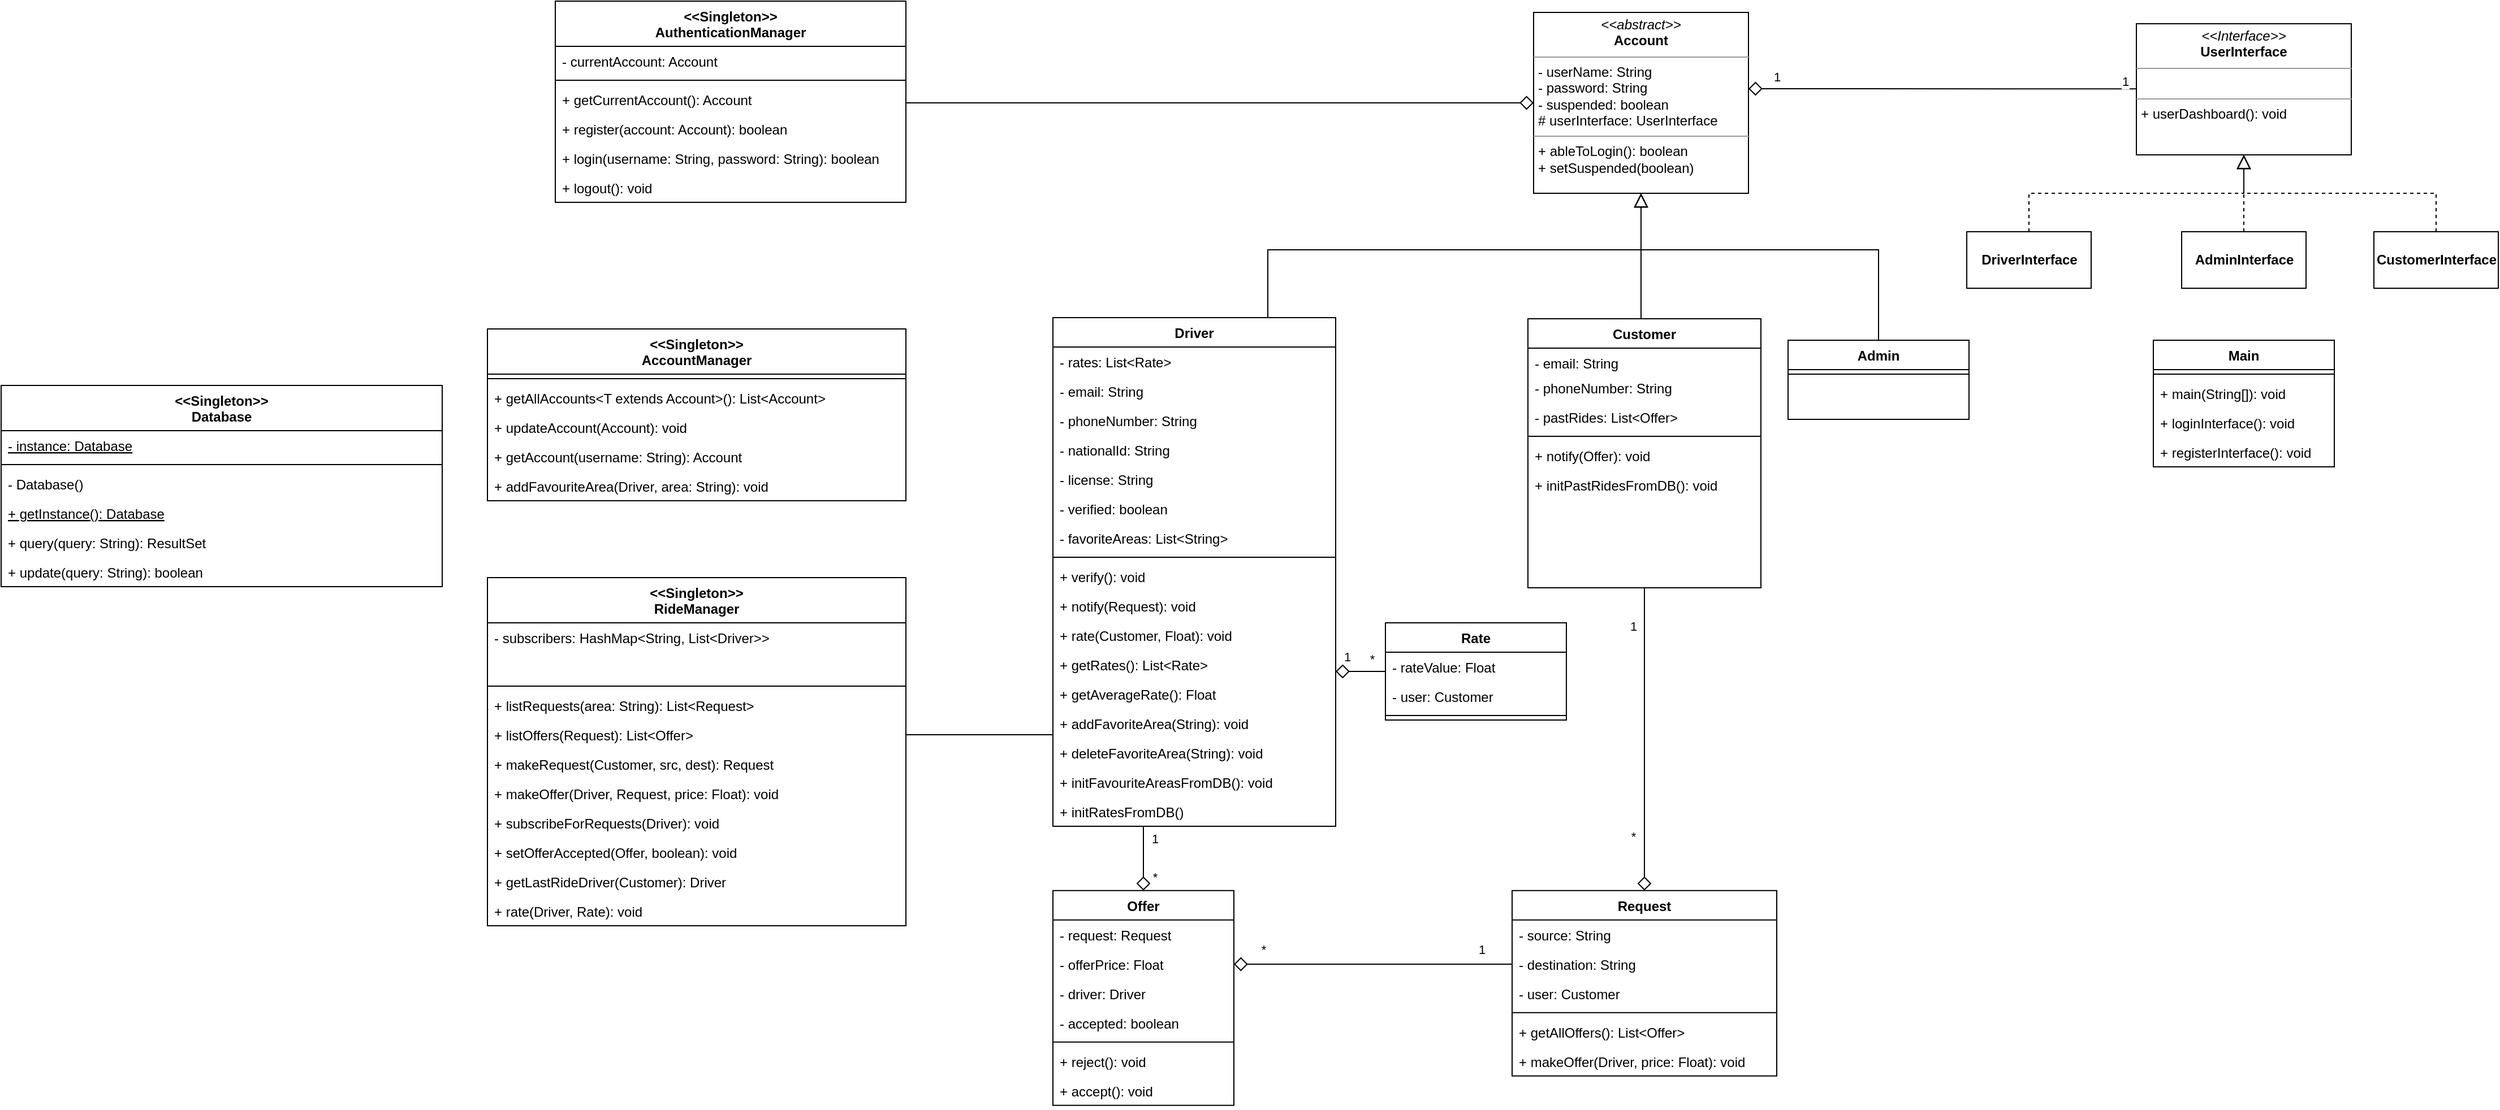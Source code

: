<mxfile version="15.8.4" type="device"><diagram id="C5RBs43oDa-KdzZeNtuy" name="Page-1"><mxGraphModel dx="2858" dy="1236" grid="1" gridSize="10" guides="1" tooltips="1" connect="1" arrows="1" fold="1" page="1" pageScale="1" pageWidth="827" pageHeight="1169" math="0" shadow="0"><root><mxCell id="WIyWlLk6GJQsqaUBKTNV-0"/><mxCell id="WIyWlLk6GJQsqaUBKTNV-1" parent="WIyWlLk6GJQsqaUBKTNV-0"/><mxCell id="w5iB4dzZolfaCFKxt3o3-48" style="edgeStyle=elbowEdgeStyle;rounded=0;orthogonalLoop=1;jettySize=auto;html=1;endArrow=diamond;endFill=0;startSize=6;endSize=10;" parent="WIyWlLk6GJQsqaUBKTNV-1" source="zkfFHV4jXpPFQw0GAbJ--6" target="w5iB4dzZolfaCFKxt3o3-8" edge="1"><mxGeometry relative="1" as="geometry"><mxPoint x="200" y="802" as="sourcePoint"/></mxGeometry></mxCell><mxCell id="w5iB4dzZolfaCFKxt3o3-51" value="1" style="edgeLabel;html=1;align=center;verticalAlign=middle;resizable=0;points=[];" parent="w5iB4dzZolfaCFKxt3o3-48" vertex="1" connectable="0"><mxGeometry x="-0.673" y="1" relative="1" as="geometry"><mxPoint x="9" y="1" as="offset"/></mxGeometry></mxCell><mxCell id="w5iB4dzZolfaCFKxt3o3-52" value="*" style="edgeLabel;html=1;align=center;verticalAlign=middle;resizable=0;points=[];" parent="w5iB4dzZolfaCFKxt3o3-48" vertex="1" connectable="0"><mxGeometry x="0.577" y="2" relative="1" as="geometry"><mxPoint x="8" as="offset"/></mxGeometry></mxCell><mxCell id="zkfFHV4jXpPFQw0GAbJ--6" value="Driver" style="swimlane;fontStyle=1;align=center;verticalAlign=top;childLayout=stackLayout;horizontal=1;startSize=26;horizontalStack=0;resizeParent=1;resizeLast=0;collapsible=1;marginBottom=0;rounded=0;shadow=0;strokeWidth=1;" parent="WIyWlLk6GJQsqaUBKTNV-1" vertex="1"><mxGeometry x="120" y="320" width="250" height="450" as="geometry"><mxRectangle x="130" y="380" width="160" height="26" as="alternateBounds"/></mxGeometry></mxCell><mxCell id="zkfFHV4jXpPFQw0GAbJ--7" value="- rates: List&lt;Rate&gt;" style="text;align=left;verticalAlign=top;spacingLeft=4;spacingRight=4;overflow=hidden;rotatable=0;points=[[0,0.5],[1,0.5]];portConstraint=eastwest;" parent="zkfFHV4jXpPFQw0GAbJ--6" vertex="1"><mxGeometry y="26" width="250" height="26" as="geometry"/></mxCell><mxCell id="w5iB4dzZolfaCFKxt3o3-39" value="- email: String" style="text;align=left;verticalAlign=top;spacingLeft=4;spacingRight=4;overflow=hidden;rotatable=0;points=[[0,0.5],[1,0.5]];portConstraint=eastwest;" parent="zkfFHV4jXpPFQw0GAbJ--6" vertex="1"><mxGeometry y="52" width="250" height="26" as="geometry"/></mxCell><mxCell id="w5iB4dzZolfaCFKxt3o3-38" value="- phoneNumber: String" style="text;align=left;verticalAlign=top;spacingLeft=4;spacingRight=4;overflow=hidden;rotatable=0;points=[[0,0.5],[1,0.5]];portConstraint=eastwest;" parent="zkfFHV4jXpPFQw0GAbJ--6" vertex="1"><mxGeometry y="78" width="250" height="26" as="geometry"/></mxCell><mxCell id="w5iB4dzZolfaCFKxt3o3-41" value="- nationalId: String" style="text;align=left;verticalAlign=top;spacingLeft=4;spacingRight=4;overflow=hidden;rotatable=0;points=[[0,0.5],[1,0.5]];portConstraint=eastwest;" parent="zkfFHV4jXpPFQw0GAbJ--6" vertex="1"><mxGeometry y="104" width="250" height="26" as="geometry"/></mxCell><mxCell id="w5iB4dzZolfaCFKxt3o3-42" value="- license: String" style="text;align=left;verticalAlign=top;spacingLeft=4;spacingRight=4;overflow=hidden;rotatable=0;points=[[0,0.5],[1,0.5]];portConstraint=eastwest;" parent="zkfFHV4jXpPFQw0GAbJ--6" vertex="1"><mxGeometry y="130" width="250" height="26" as="geometry"/></mxCell><mxCell id="w5iB4dzZolfaCFKxt3o3-66" value="- verified: boolean" style="text;align=left;verticalAlign=top;spacingLeft=4;spacingRight=4;overflow=hidden;rotatable=0;points=[[0,0.5],[1,0.5]];portConstraint=eastwest;" parent="zkfFHV4jXpPFQw0GAbJ--6" vertex="1"><mxGeometry y="156" width="250" height="26" as="geometry"/></mxCell><mxCell id="7SoQya0u1LMSxueLL0BQ-15" value="- favoriteAreas: List&lt;String&gt;" style="text;align=left;verticalAlign=top;spacingLeft=4;spacingRight=4;overflow=hidden;rotatable=0;points=[[0,0.5],[1,0.5]];portConstraint=eastwest;" parent="zkfFHV4jXpPFQw0GAbJ--6" vertex="1"><mxGeometry y="182" width="250" height="26" as="geometry"/></mxCell><mxCell id="zkfFHV4jXpPFQw0GAbJ--9" value="" style="line;html=1;strokeWidth=1;align=left;verticalAlign=middle;spacingTop=-1;spacingLeft=3;spacingRight=3;rotatable=0;labelPosition=right;points=[];portConstraint=eastwest;" parent="zkfFHV4jXpPFQw0GAbJ--6" vertex="1"><mxGeometry y="208" width="250" height="8" as="geometry"/></mxCell><mxCell id="7SoQya0u1LMSxueLL0BQ-1" value="+ verify(): void" style="text;align=left;verticalAlign=top;spacingLeft=4;spacingRight=4;overflow=hidden;rotatable=0;points=[[0,0.5],[1,0.5]];portConstraint=eastwest;" parent="zkfFHV4jXpPFQw0GAbJ--6" vertex="1"><mxGeometry y="216" width="250" height="26" as="geometry"/></mxCell><mxCell id="7SoQya0u1LMSxueLL0BQ-7" value="+ notify(Request): void" style="text;align=left;verticalAlign=top;spacingLeft=4;spacingRight=4;overflow=hidden;rotatable=0;points=[[0,0.5],[1,0.5]];portConstraint=eastwest;" parent="zkfFHV4jXpPFQw0GAbJ--6" vertex="1"><mxGeometry y="242" width="250" height="26" as="geometry"/></mxCell><mxCell id="7SoQya0u1LMSxueLL0BQ-9" value="+ rate(Customer, Float): void" style="text;align=left;verticalAlign=top;spacingLeft=4;spacingRight=4;overflow=hidden;rotatable=0;points=[[0,0.5],[1,0.5]];portConstraint=eastwest;" parent="zkfFHV4jXpPFQw0GAbJ--6" vertex="1"><mxGeometry y="268" width="250" height="26" as="geometry"/></mxCell><mxCell id="7SoQya0u1LMSxueLL0BQ-17" value="+ getRates(): List&lt;Rate&gt;" style="text;align=left;verticalAlign=top;spacingLeft=4;spacingRight=4;overflow=hidden;rotatable=0;points=[[0,0.5],[1,0.5]];portConstraint=eastwest;" parent="zkfFHV4jXpPFQw0GAbJ--6" vertex="1"><mxGeometry y="294" width="250" height="26" as="geometry"/></mxCell><mxCell id="7SoQya0u1LMSxueLL0BQ-18" value="+ getAverageRate(): Float" style="text;align=left;verticalAlign=top;spacingLeft=4;spacingRight=4;overflow=hidden;rotatable=0;points=[[0,0.5],[1,0.5]];portConstraint=eastwest;" parent="zkfFHV4jXpPFQw0GAbJ--6" vertex="1"><mxGeometry y="320" width="250" height="26" as="geometry"/></mxCell><mxCell id="7SoQya0u1LMSxueLL0BQ-44" value="+ addFavoriteArea(String): void" style="text;align=left;verticalAlign=top;spacingLeft=4;spacingRight=4;overflow=hidden;rotatable=0;points=[[0,0.5],[1,0.5]];portConstraint=eastwest;" parent="zkfFHV4jXpPFQw0GAbJ--6" vertex="1"><mxGeometry y="346" width="250" height="26" as="geometry"/></mxCell><mxCell id="7SoQya0u1LMSxueLL0BQ-45" value="+ deleteFavoriteArea(String): void" style="text;align=left;verticalAlign=top;spacingLeft=4;spacingRight=4;overflow=hidden;rotatable=0;points=[[0,0.5],[1,0.5]];portConstraint=eastwest;" parent="zkfFHV4jXpPFQw0GAbJ--6" vertex="1"><mxGeometry y="372" width="250" height="26" as="geometry"/></mxCell><mxCell id="QoB4XpsAoACCfHItstRV-1" value="+ initFavouriteAreasFromDB(): void" style="text;align=left;verticalAlign=top;spacingLeft=4;spacingRight=4;overflow=hidden;rotatable=0;points=[[0,0.5],[1,0.5]];portConstraint=eastwest;" vertex="1" parent="zkfFHV4jXpPFQw0GAbJ--6"><mxGeometry y="398" width="250" height="26" as="geometry"/></mxCell><mxCell id="QoB4XpsAoACCfHItstRV-2" value="+ initRatesFromDB()" style="text;align=left;verticalAlign=top;spacingLeft=4;spacingRight=4;overflow=hidden;rotatable=0;points=[[0,0.5],[1,0.5]];portConstraint=eastwest;" vertex="1" parent="zkfFHV4jXpPFQw0GAbJ--6"><mxGeometry y="424" width="250" height="26" as="geometry"/></mxCell><mxCell id="zkfFHV4jXpPFQw0GAbJ--12" value="" style="endArrow=block;endSize=10;endFill=0;shadow=0;strokeWidth=1;rounded=0;edgeStyle=elbowEdgeStyle;elbow=vertical;" parent="WIyWlLk6GJQsqaUBKTNV-1" source="zkfFHV4jXpPFQw0GAbJ--6" target="w5iB4dzZolfaCFKxt3o3-24" edge="1"><mxGeometry width="160" relative="1" as="geometry"><mxPoint x="200" y="203" as="sourcePoint"/><mxPoint x="200" y="203" as="targetPoint"/><Array as="points"><mxPoint x="310" y="260"/></Array></mxGeometry></mxCell><mxCell id="zkfFHV4jXpPFQw0GAbJ--13" value="Admin" style="swimlane;fontStyle=1;align=center;verticalAlign=top;childLayout=stackLayout;horizontal=1;startSize=26;horizontalStack=0;resizeParent=1;resizeLast=0;collapsible=1;marginBottom=0;rounded=0;shadow=0;strokeWidth=1;" parent="WIyWlLk6GJQsqaUBKTNV-1" vertex="1"><mxGeometry x="770" y="340" width="160" height="70" as="geometry"><mxRectangle x="340" y="380" width="170" height="26" as="alternateBounds"/></mxGeometry></mxCell><mxCell id="zkfFHV4jXpPFQw0GAbJ--15" value="" style="line;html=1;strokeWidth=1;align=left;verticalAlign=middle;spacingTop=-1;spacingLeft=3;spacingRight=3;rotatable=0;labelPosition=right;points=[];portConstraint=eastwest;" parent="zkfFHV4jXpPFQw0GAbJ--13" vertex="1"><mxGeometry y="26" width="160" height="8" as="geometry"/></mxCell><mxCell id="zkfFHV4jXpPFQw0GAbJ--16" value="" style="endArrow=block;endSize=10;endFill=0;shadow=0;strokeWidth=1;rounded=0;edgeStyle=elbowEdgeStyle;elbow=vertical;" parent="WIyWlLk6GJQsqaUBKTNV-1" source="zkfFHV4jXpPFQw0GAbJ--13" target="w5iB4dzZolfaCFKxt3o3-24" edge="1"><mxGeometry width="160" relative="1" as="geometry"><mxPoint x="440" y="373" as="sourcePoint"/><mxPoint x="540" y="271" as="targetPoint"/><Array as="points"><mxPoint x="740" y="260"/><mxPoint x="720" y="260"/></Array></mxGeometry></mxCell><mxCell id="Ns_RnX9oCoEZtdEbdizP-0" style="edgeStyle=elbowEdgeStyle;rounded=0;orthogonalLoop=1;jettySize=auto;html=1;endArrow=block;endFill=0;elbow=vertical;endSize=10;startSize=6;" parent="WIyWlLk6GJQsqaUBKTNV-1" source="zkfFHV4jXpPFQw0GAbJ--17" target="w5iB4dzZolfaCFKxt3o3-24" edge="1"><mxGeometry relative="1" as="geometry"><mxPoint x="640" y="310" as="sourcePoint"/><Array as="points"><mxPoint x="640" y="260"/><mxPoint x="640" y="280"/><mxPoint x="640" y="260"/><mxPoint x="830" y="280"/></Array></mxGeometry></mxCell><mxCell id="w5iB4dzZolfaCFKxt3o3-47" style="edgeStyle=elbowEdgeStyle;rounded=0;orthogonalLoop=1;jettySize=auto;html=1;endArrow=diamond;endFill=0;startSize=6;endSize=10;" parent="WIyWlLk6GJQsqaUBKTNV-1" source="zkfFHV4jXpPFQw0GAbJ--17" target="w5iB4dzZolfaCFKxt3o3-0" edge="1"><mxGeometry relative="1" as="geometry"/></mxCell><mxCell id="w5iB4dzZolfaCFKxt3o3-49" value="1" style="edgeLabel;html=1;align=center;verticalAlign=middle;resizable=0;points=[];" parent="w5iB4dzZolfaCFKxt3o3-47" vertex="1" connectable="0"><mxGeometry x="-0.744" y="1" relative="1" as="geometry"><mxPoint x="-11" y="-1" as="offset"/></mxGeometry></mxCell><mxCell id="w5iB4dzZolfaCFKxt3o3-50" value="*" style="edgeLabel;html=1;align=center;verticalAlign=middle;resizable=0;points=[];" parent="w5iB4dzZolfaCFKxt3o3-47" vertex="1" connectable="0"><mxGeometry x="0.644" y="-2" relative="1" as="geometry"><mxPoint x="-8" as="offset"/></mxGeometry></mxCell><mxCell id="zkfFHV4jXpPFQw0GAbJ--17" value="Customer" style="swimlane;fontStyle=1;align=center;verticalAlign=top;childLayout=stackLayout;horizontal=1;startSize=26;horizontalStack=0;resizeParent=1;resizeLast=0;collapsible=1;marginBottom=0;rounded=0;shadow=0;strokeWidth=1;" parent="WIyWlLk6GJQsqaUBKTNV-1" vertex="1"><mxGeometry x="540" y="321" width="206" height="238" as="geometry"><mxRectangle x="550" y="140" width="160" height="26" as="alternateBounds"/></mxGeometry></mxCell><mxCell id="zkfFHV4jXpPFQw0GAbJ--18" value="- email: String" style="text;align=left;verticalAlign=top;spacingLeft=4;spacingRight=4;overflow=hidden;rotatable=0;points=[[0,0.5],[1,0.5]];portConstraint=eastwest;" parent="zkfFHV4jXpPFQw0GAbJ--17" vertex="1"><mxGeometry y="26" width="206" height="22" as="geometry"/></mxCell><mxCell id="zkfFHV4jXpPFQw0GAbJ--19" value="- phoneNumber: String" style="text;align=left;verticalAlign=top;spacingLeft=4;spacingRight=4;overflow=hidden;rotatable=0;points=[[0,0.5],[1,0.5]];portConstraint=eastwest;rounded=0;shadow=0;html=0;" parent="zkfFHV4jXpPFQw0GAbJ--17" vertex="1"><mxGeometry y="48" width="206" height="26" as="geometry"/></mxCell><mxCell id="7SoQya0u1LMSxueLL0BQ-8" value="- pastRides: List&lt;Offer&gt;" style="text;align=left;verticalAlign=top;spacingLeft=4;spacingRight=4;overflow=hidden;rotatable=0;points=[[0,0.5],[1,0.5]];portConstraint=eastwest;rounded=0;shadow=0;html=0;" parent="zkfFHV4jXpPFQw0GAbJ--17" vertex="1"><mxGeometry y="74" width="206" height="26" as="geometry"/></mxCell><mxCell id="zkfFHV4jXpPFQw0GAbJ--23" value="" style="line;html=1;strokeWidth=1;align=left;verticalAlign=middle;spacingTop=-1;spacingLeft=3;spacingRight=3;rotatable=0;labelPosition=right;points=[];portConstraint=eastwest;" parent="zkfFHV4jXpPFQw0GAbJ--17" vertex="1"><mxGeometry y="100" width="206" height="8" as="geometry"/></mxCell><mxCell id="7SoQya0u1LMSxueLL0BQ-4" value="+ notify(Offer): void" style="text;align=left;verticalAlign=top;spacingLeft=4;spacingRight=4;overflow=hidden;rotatable=0;points=[[0,0.5],[1,0.5]];portConstraint=eastwest;" parent="zkfFHV4jXpPFQw0GAbJ--17" vertex="1"><mxGeometry y="108" width="206" height="26" as="geometry"/></mxCell><mxCell id="QoB4XpsAoACCfHItstRV-0" value="+ initPastRidesFromDB(): void" style="text;align=left;verticalAlign=top;spacingLeft=4;spacingRight=4;overflow=hidden;rotatable=0;points=[[0,0.5],[1,0.5]];portConstraint=eastwest;" vertex="1" parent="zkfFHV4jXpPFQw0GAbJ--17"><mxGeometry y="134" width="206" height="26" as="geometry"/></mxCell><mxCell id="w5iB4dzZolfaCFKxt3o3-14" style="edgeStyle=elbowEdgeStyle;rounded=0;orthogonalLoop=1;jettySize=auto;html=1;endArrow=diamond;endFill=0;endSize=10;elbow=vertical;" parent="WIyWlLk6GJQsqaUBKTNV-1" source="w5iB4dzZolfaCFKxt3o3-0" target="w5iB4dzZolfaCFKxt3o3-12" edge="1"><mxGeometry relative="1" as="geometry"/></mxCell><mxCell id="w5iB4dzZolfaCFKxt3o3-15" value="1" style="edgeLabel;html=1;align=center;verticalAlign=middle;resizable=0;points=[];" parent="w5iB4dzZolfaCFKxt3o3-14" vertex="1" connectable="0"><mxGeometry x="-0.247" relative="1" as="geometry"><mxPoint x="65" y="-13" as="offset"/></mxGeometry></mxCell><mxCell id="w5iB4dzZolfaCFKxt3o3-16" value="*" style="edgeLabel;html=1;align=center;verticalAlign=middle;resizable=0;points=[];" parent="w5iB4dzZolfaCFKxt3o3-14" vertex="1" connectable="0"><mxGeometry x="0.33" y="1" relative="1" as="geometry"><mxPoint x="-57" y="-14" as="offset"/></mxGeometry></mxCell><mxCell id="w5iB4dzZolfaCFKxt3o3-0" value="Request" style="swimlane;fontStyle=1;align=center;verticalAlign=top;childLayout=stackLayout;horizontal=1;startSize=26;horizontalStack=0;resizeParent=1;resizeParentMax=0;resizeLast=0;collapsible=1;marginBottom=0;" parent="WIyWlLk6GJQsqaUBKTNV-1" vertex="1"><mxGeometry x="526" y="826.82" width="234" height="164" as="geometry"/></mxCell><mxCell id="w5iB4dzZolfaCFKxt3o3-1" value="- source: String" style="text;strokeColor=none;fillColor=none;align=left;verticalAlign=top;spacingLeft=4;spacingRight=4;overflow=hidden;rotatable=0;points=[[0,0.5],[1,0.5]];portConstraint=eastwest;" parent="w5iB4dzZolfaCFKxt3o3-0" vertex="1"><mxGeometry y="26" width="234" height="26" as="geometry"/></mxCell><mxCell id="w5iB4dzZolfaCFKxt3o3-6" value="- destination: String" style="text;strokeColor=none;fillColor=none;align=left;verticalAlign=top;spacingLeft=4;spacingRight=4;overflow=hidden;rotatable=0;points=[[0,0.5],[1,0.5]];portConstraint=eastwest;" parent="w5iB4dzZolfaCFKxt3o3-0" vertex="1"><mxGeometry y="52" width="234" height="26" as="geometry"/></mxCell><mxCell id="w5iB4dzZolfaCFKxt3o3-7" value="- user: Customer" style="text;strokeColor=none;fillColor=none;align=left;verticalAlign=top;spacingLeft=4;spacingRight=4;overflow=hidden;rotatable=0;points=[[0,0.5],[1,0.5]];portConstraint=eastwest;" parent="w5iB4dzZolfaCFKxt3o3-0" vertex="1"><mxGeometry y="78" width="234" height="26" as="geometry"/></mxCell><mxCell id="w5iB4dzZolfaCFKxt3o3-2" value="" style="line;strokeWidth=1;fillColor=none;align=left;verticalAlign=middle;spacingTop=-1;spacingLeft=3;spacingRight=3;rotatable=0;labelPosition=right;points=[];portConstraint=eastwest;" parent="w5iB4dzZolfaCFKxt3o3-0" vertex="1"><mxGeometry y="104" width="234" height="8" as="geometry"/></mxCell><mxCell id="w5iB4dzZolfaCFKxt3o3-3" value="+ getAllOffers(): List&lt;Offer&gt;" style="text;strokeColor=none;fillColor=none;align=left;verticalAlign=top;spacingLeft=4;spacingRight=4;overflow=hidden;rotatable=0;points=[[0,0.5],[1,0.5]];portConstraint=eastwest;" parent="w5iB4dzZolfaCFKxt3o3-0" vertex="1"><mxGeometry y="112" width="234" height="26" as="geometry"/></mxCell><mxCell id="7SoQya0u1LMSxueLL0BQ-16" value="+ makeOffer(Driver, price: Float): void" style="text;align=left;verticalAlign=top;spacingLeft=4;spacingRight=4;overflow=hidden;rotatable=0;points=[[0,0.5],[1,0.5]];portConstraint=eastwest;" parent="w5iB4dzZolfaCFKxt3o3-0" vertex="1"><mxGeometry y="138" width="234" height="26" as="geometry"/></mxCell><mxCell id="w5iB4dzZolfaCFKxt3o3-8" value="Offer" style="swimlane;fontStyle=1;align=center;verticalAlign=top;childLayout=stackLayout;horizontal=1;startSize=26;horizontalStack=0;resizeParent=1;resizeParentMax=0;resizeLast=0;collapsible=1;marginBottom=0;" parent="WIyWlLk6GJQsqaUBKTNV-1" vertex="1"><mxGeometry x="120" y="826.82" width="160" height="190" as="geometry"/></mxCell><mxCell id="w5iB4dzZolfaCFKxt3o3-9" value="- request: Request" style="text;strokeColor=none;fillColor=none;align=left;verticalAlign=top;spacingLeft=4;spacingRight=4;overflow=hidden;rotatable=0;points=[[0,0.5],[1,0.5]];portConstraint=eastwest;" parent="w5iB4dzZolfaCFKxt3o3-8" vertex="1"><mxGeometry y="26" width="160" height="26" as="geometry"/></mxCell><mxCell id="w5iB4dzZolfaCFKxt3o3-12" value="- offerPrice: Float" style="text;strokeColor=none;fillColor=none;align=left;verticalAlign=top;spacingLeft=4;spacingRight=4;overflow=hidden;rotatable=0;points=[[0,0.5],[1,0.5]];portConstraint=eastwest;" parent="w5iB4dzZolfaCFKxt3o3-8" vertex="1"><mxGeometry y="52" width="160" height="26" as="geometry"/></mxCell><mxCell id="w5iB4dzZolfaCFKxt3o3-13" value="- driver: Driver" style="text;strokeColor=none;fillColor=none;align=left;verticalAlign=top;spacingLeft=4;spacingRight=4;overflow=hidden;rotatable=0;points=[[0,0.5],[1,0.5]];portConstraint=eastwest;" parent="w5iB4dzZolfaCFKxt3o3-8" vertex="1"><mxGeometry y="78" width="160" height="26" as="geometry"/></mxCell><mxCell id="QoB4XpsAoACCfHItstRV-3" value="- accepted: boolean" style="text;strokeColor=none;fillColor=none;align=left;verticalAlign=top;spacingLeft=4;spacingRight=4;overflow=hidden;rotatable=0;points=[[0,0.5],[1,0.5]];portConstraint=eastwest;" vertex="1" parent="w5iB4dzZolfaCFKxt3o3-8"><mxGeometry y="104" width="160" height="26" as="geometry"/></mxCell><mxCell id="w5iB4dzZolfaCFKxt3o3-10" value="" style="line;strokeWidth=1;fillColor=none;align=left;verticalAlign=middle;spacingTop=-1;spacingLeft=3;spacingRight=3;rotatable=0;labelPosition=right;points=[];portConstraint=eastwest;" parent="w5iB4dzZolfaCFKxt3o3-8" vertex="1"><mxGeometry y="130" width="160" height="8" as="geometry"/></mxCell><mxCell id="w5iB4dzZolfaCFKxt3o3-11" value="+ reject(): void" style="text;strokeColor=none;fillColor=none;align=left;verticalAlign=top;spacingLeft=4;spacingRight=4;overflow=hidden;rotatable=0;points=[[0,0.5],[1,0.5]];portConstraint=eastwest;" parent="w5iB4dzZolfaCFKxt3o3-8" vertex="1"><mxGeometry y="138" width="160" height="26" as="geometry"/></mxCell><mxCell id="7SoQya0u1LMSxueLL0BQ-5" value="+ accept(): void" style="text;strokeColor=none;fillColor=none;align=left;verticalAlign=top;spacingLeft=4;spacingRight=4;overflow=hidden;rotatable=0;points=[[0,0.5],[1,0.5]];portConstraint=eastwest;" parent="w5iB4dzZolfaCFKxt3o3-8" vertex="1"><mxGeometry y="164" width="160" height="26" as="geometry"/></mxCell><mxCell id="w5iB4dzZolfaCFKxt3o3-24" value="&lt;p style=&quot;margin: 0px ; margin-top: 4px ; text-align: center&quot;&gt;&lt;i&gt;&amp;lt;&amp;lt;abstract&amp;gt;&amp;gt;&lt;/i&gt;&lt;br&gt;&lt;b&gt;Account&lt;/b&gt;&lt;/p&gt;&lt;hr size=&quot;1&quot;&gt;&lt;p style=&quot;margin: 0px ; margin-left: 4px&quot;&gt;- userName: String&lt;br&gt;- password: String&lt;/p&gt;&lt;p style=&quot;margin: 0px ; margin-left: 4px&quot;&gt;- suspended: boolean&lt;br&gt;&lt;/p&gt;&lt;p style=&quot;margin: 0px ; margin-left: 4px&quot;&gt;# userInterface: UserInterface&lt;/p&gt;&lt;hr size=&quot;1&quot;&gt;&lt;p style=&quot;margin: 0px ; margin-left: 4px&quot;&gt;+ ableToLogin(): boolean&lt;/p&gt;&lt;p style=&quot;margin: 0px ; margin-left: 4px&quot;&gt;+ setSuspended(boolean)&lt;br&gt;&lt;/p&gt;" style="verticalAlign=top;align=left;overflow=fill;fontSize=12;fontFamily=Helvetica;html=1;" parent="WIyWlLk6GJQsqaUBKTNV-1" vertex="1"><mxGeometry x="545" y="50" width="190" height="160" as="geometry"/></mxCell><mxCell id="w5iB4dzZolfaCFKxt3o3-35" style="edgeStyle=elbowEdgeStyle;rounded=0;orthogonalLoop=1;jettySize=auto;elbow=vertical;html=1;endArrow=diamond;endFill=0;startSize=6;endSize=10;" parent="WIyWlLk6GJQsqaUBKTNV-1" source="w5iB4dzZolfaCFKxt3o3-25" edge="1"><mxGeometry relative="1" as="geometry"/></mxCell><mxCell id="w5iB4dzZolfaCFKxt3o3-36" value="*" style="edgeLabel;html=1;align=center;verticalAlign=middle;resizable=0;points=[];" parent="w5iB4dzZolfaCFKxt3o3-35" vertex="1" connectable="0"><mxGeometry x="-0.763" y="2" relative="1" as="geometry"><mxPoint y="-13" as="offset"/></mxGeometry></mxCell><mxCell id="w5iB4dzZolfaCFKxt3o3-37" value="1" style="edgeLabel;html=1;align=center;verticalAlign=middle;resizable=0;points=[];" parent="w5iB4dzZolfaCFKxt3o3-35" vertex="1" connectable="0"><mxGeometry x="0.298" y="-1" relative="1" as="geometry"><mxPoint x="14" y="-16" as="offset"/></mxGeometry></mxCell><mxCell id="w5iB4dzZolfaCFKxt3o3-43" style="edgeStyle=elbowEdgeStyle;rounded=0;orthogonalLoop=1;jettySize=auto;elbow=vertical;html=1;endArrow=diamond;endFill=0;startSize=6;endSize=10;" parent="WIyWlLk6GJQsqaUBKTNV-1" source="w5iB4dzZolfaCFKxt3o3-25" target="zkfFHV4jXpPFQw0GAbJ--6" edge="1"><mxGeometry relative="1" as="geometry"/></mxCell><mxCell id="w5iB4dzZolfaCFKxt3o3-45" value="*" style="edgeLabel;html=1;align=center;verticalAlign=middle;resizable=0;points=[];" parent="w5iB4dzZolfaCFKxt3o3-43" vertex="1" connectable="0"><mxGeometry x="-0.755" y="-1" relative="1" as="geometry"><mxPoint x="-7" y="-10" as="offset"/></mxGeometry></mxCell><mxCell id="w5iB4dzZolfaCFKxt3o3-46" value="1" style="edgeLabel;html=1;align=center;verticalAlign=middle;resizable=0;points=[];" parent="w5iB4dzZolfaCFKxt3o3-43" vertex="1" connectable="0"><mxGeometry x="0.4" y="-2" relative="1" as="geometry"><mxPoint x="-3" y="-11" as="offset"/></mxGeometry></mxCell><mxCell id="w5iB4dzZolfaCFKxt3o3-25" value="Rate" style="swimlane;fontStyle=1;align=center;verticalAlign=top;childLayout=stackLayout;horizontal=1;startSize=26;horizontalStack=0;resizeParent=1;resizeParentMax=0;resizeLast=0;collapsible=1;marginBottom=0;" parent="WIyWlLk6GJQsqaUBKTNV-1" vertex="1"><mxGeometry x="414" y="590" width="160" height="86" as="geometry"/></mxCell><mxCell id="w5iB4dzZolfaCFKxt3o3-26" value="- rateValue: Float" style="text;strokeColor=none;fillColor=none;align=left;verticalAlign=top;spacingLeft=4;spacingRight=4;overflow=hidden;rotatable=0;points=[[0,0.5],[1,0.5]];portConstraint=eastwest;" parent="w5iB4dzZolfaCFKxt3o3-25" vertex="1"><mxGeometry y="26" width="160" height="26" as="geometry"/></mxCell><mxCell id="w5iB4dzZolfaCFKxt3o3-29" value="- user: Customer" style="text;strokeColor=none;fillColor=none;align=left;verticalAlign=top;spacingLeft=4;spacingRight=4;overflow=hidden;rotatable=0;points=[[0,0.5],[1,0.5]];portConstraint=eastwest;" parent="w5iB4dzZolfaCFKxt3o3-25" vertex="1"><mxGeometry y="52" width="160" height="26" as="geometry"/></mxCell><mxCell id="w5iB4dzZolfaCFKxt3o3-27" value="" style="line;strokeWidth=1;fillColor=none;align=left;verticalAlign=middle;spacingTop=-1;spacingLeft=3;spacingRight=3;rotatable=0;labelPosition=right;points=[];portConstraint=eastwest;" parent="w5iB4dzZolfaCFKxt3o3-25" vertex="1"><mxGeometry y="78" width="160" height="8" as="geometry"/></mxCell><mxCell id="w5iB4dzZolfaCFKxt3o3-53" value="&lt;&lt;Singleton&gt;&gt;&#10;Database" style="swimlane;fontStyle=1;align=center;verticalAlign=top;childLayout=stackLayout;horizontal=1;startSize=40;horizontalStack=0;resizeParent=1;resizeParentMax=0;resizeLast=0;collapsible=1;marginBottom=0;" parent="WIyWlLk6GJQsqaUBKTNV-1" vertex="1"><mxGeometry x="-810" y="380" width="390" height="178" as="geometry"/></mxCell><mxCell id="w5iB4dzZolfaCFKxt3o3-54" value="- instance: Database" style="text;strokeColor=none;fillColor=none;align=left;verticalAlign=top;spacingLeft=4;spacingRight=4;overflow=hidden;rotatable=0;points=[[0,0.5],[1,0.5]];portConstraint=eastwest;fontStyle=4" parent="w5iB4dzZolfaCFKxt3o3-53" vertex="1"><mxGeometry y="40" width="390" height="26" as="geometry"/></mxCell><mxCell id="w5iB4dzZolfaCFKxt3o3-55" value="" style="line;strokeWidth=1;fillColor=none;align=left;verticalAlign=middle;spacingTop=-1;spacingLeft=3;spacingRight=3;rotatable=0;labelPosition=right;points=[];portConstraint=eastwest;" parent="w5iB4dzZolfaCFKxt3o3-53" vertex="1"><mxGeometry y="66" width="390" height="8" as="geometry"/></mxCell><mxCell id="w5iB4dzZolfaCFKxt3o3-56" value="- Database()" style="text;strokeColor=none;fillColor=none;align=left;verticalAlign=top;spacingLeft=4;spacingRight=4;overflow=hidden;rotatable=0;points=[[0,0.5],[1,0.5]];portConstraint=eastwest;" parent="w5iB4dzZolfaCFKxt3o3-53" vertex="1"><mxGeometry y="74" width="390" height="26" as="geometry"/></mxCell><mxCell id="w5iB4dzZolfaCFKxt3o3-57" value="+ getInstance(): Database" style="text;strokeColor=none;fillColor=none;align=left;verticalAlign=top;spacingLeft=4;spacingRight=4;overflow=hidden;rotatable=0;points=[[0,0.5],[1,0.5]];portConstraint=eastwest;fontStyle=4" parent="w5iB4dzZolfaCFKxt3o3-53" vertex="1"><mxGeometry y="100" width="390" height="26" as="geometry"/></mxCell><mxCell id="7SoQya0u1LMSxueLL0BQ-43" value="+ query(query: String): ResultSet" style="text;strokeColor=none;fillColor=none;align=left;verticalAlign=top;spacingLeft=4;spacingRight=4;overflow=hidden;rotatable=0;points=[[0,0.5],[1,0.5]];portConstraint=eastwest;fontStyle=0" parent="w5iB4dzZolfaCFKxt3o3-53" vertex="1"><mxGeometry y="126" width="390" height="26" as="geometry"/></mxCell><mxCell id="QoB4XpsAoACCfHItstRV-6" value="+ update(query: String): boolean" style="text;strokeColor=none;fillColor=none;align=left;verticalAlign=top;spacingLeft=4;spacingRight=4;overflow=hidden;rotatable=0;points=[[0,0.5],[1,0.5]];portConstraint=eastwest;fontStyle=0" vertex="1" parent="w5iB4dzZolfaCFKxt3o3-53"><mxGeometry y="152" width="390" height="26" as="geometry"/></mxCell><mxCell id="w5iB4dzZolfaCFKxt3o3-63" style="edgeStyle=elbowEdgeStyle;rounded=0;orthogonalLoop=1;jettySize=auto;elbow=vertical;html=1;endArrow=diamond;endFill=0;startSize=6;endSize=10;" parent="WIyWlLk6GJQsqaUBKTNV-1" source="w5iB4dzZolfaCFKxt3o3-59" target="w5iB4dzZolfaCFKxt3o3-24" edge="1"><mxGeometry relative="1" as="geometry"/></mxCell><mxCell id="w5iB4dzZolfaCFKxt3o3-59" value="&lt;&lt;Singleton&gt;&gt;&#10;AuthenticationManager" style="swimlane;fontStyle=1;align=center;verticalAlign=top;childLayout=stackLayout;horizontal=1;startSize=40;horizontalStack=0;resizeParent=1;resizeParentMax=0;resizeLast=0;collapsible=1;marginBottom=0;" parent="WIyWlLk6GJQsqaUBKTNV-1" vertex="1"><mxGeometry x="-320" y="40" width="310" height="178" as="geometry"/></mxCell><mxCell id="w5iB4dzZolfaCFKxt3o3-60" value="- currentAccount: Account" style="text;strokeColor=none;fillColor=none;align=left;verticalAlign=top;spacingLeft=4;spacingRight=4;overflow=hidden;rotatable=0;points=[[0,0.5],[1,0.5]];portConstraint=eastwest;" parent="w5iB4dzZolfaCFKxt3o3-59" vertex="1"><mxGeometry y="40" width="310" height="26" as="geometry"/></mxCell><mxCell id="w5iB4dzZolfaCFKxt3o3-61" value="" style="line;strokeWidth=1;fillColor=none;align=left;verticalAlign=middle;spacingTop=-1;spacingLeft=3;spacingRight=3;rotatable=0;labelPosition=right;points=[];portConstraint=eastwest;" parent="w5iB4dzZolfaCFKxt3o3-59" vertex="1"><mxGeometry y="66" width="310" height="8" as="geometry"/></mxCell><mxCell id="w5iB4dzZolfaCFKxt3o3-62" value="+ getCurrentAccount(): Account" style="text;strokeColor=none;fillColor=none;align=left;verticalAlign=top;spacingLeft=4;spacingRight=4;overflow=hidden;rotatable=0;points=[[0,0.5],[1,0.5]];portConstraint=eastwest;" parent="w5iB4dzZolfaCFKxt3o3-59" vertex="1"><mxGeometry y="74" width="310" height="26" as="geometry"/></mxCell><mxCell id="w5iB4dzZolfaCFKxt3o3-65" value="+ register(account: Account): boolean" style="text;strokeColor=none;fillColor=none;align=left;verticalAlign=top;spacingLeft=4;spacingRight=4;overflow=hidden;rotatable=0;points=[[0,0.5],[1,0.5]];portConstraint=eastwest;" parent="w5iB4dzZolfaCFKxt3o3-59" vertex="1"><mxGeometry y="100" width="310" height="26" as="geometry"/></mxCell><mxCell id="w5iB4dzZolfaCFKxt3o3-64" value="+ login(username: String, password: String): boolean" style="text;strokeColor=none;fillColor=none;align=left;verticalAlign=top;spacingLeft=4;spacingRight=4;overflow=hidden;rotatable=0;points=[[0,0.5],[1,0.5]];portConstraint=eastwest;" parent="w5iB4dzZolfaCFKxt3o3-59" vertex="1"><mxGeometry y="126" width="310" height="26" as="geometry"/></mxCell><mxCell id="QoB4XpsAoACCfHItstRV-9" value="+ logout(): void" style="text;strokeColor=none;fillColor=none;align=left;verticalAlign=top;spacingLeft=4;spacingRight=4;overflow=hidden;rotatable=0;points=[[0,0.5],[1,0.5]];portConstraint=eastwest;" vertex="1" parent="w5iB4dzZolfaCFKxt3o3-59"><mxGeometry y="152" width="310" height="26" as="geometry"/></mxCell><mxCell id="w5iB4dzZolfaCFKxt3o3-67" value="&lt;&lt;Singleton&gt;&gt;&#10;AccountManager" style="swimlane;fontStyle=1;align=center;verticalAlign=top;childLayout=stackLayout;horizontal=1;startSize=40;horizontalStack=0;resizeParent=1;resizeParentMax=0;resizeLast=0;collapsible=1;marginBottom=0;" parent="WIyWlLk6GJQsqaUBKTNV-1" vertex="1"><mxGeometry x="-380" y="330" width="370" height="152" as="geometry"/></mxCell><mxCell id="w5iB4dzZolfaCFKxt3o3-69" value="" style="line;strokeWidth=1;fillColor=none;align=left;verticalAlign=middle;spacingTop=-1;spacingLeft=3;spacingRight=3;rotatable=0;labelPosition=right;points=[];portConstraint=eastwest;" parent="w5iB4dzZolfaCFKxt3o3-67" vertex="1"><mxGeometry y="40" width="370" height="8" as="geometry"/></mxCell><mxCell id="w5iB4dzZolfaCFKxt3o3-70" value="+ getAllAccounts&lt;T extends Account&gt;(): List&lt;Account&gt;" style="text;strokeColor=none;fillColor=none;align=left;verticalAlign=top;spacingLeft=4;spacingRight=4;overflow=hidden;rotatable=0;points=[[0,0.5],[1,0.5]];portConstraint=eastwest;" parent="w5iB4dzZolfaCFKxt3o3-67" vertex="1"><mxGeometry y="48" width="370" height="26" as="geometry"/></mxCell><mxCell id="7SoQya0u1LMSxueLL0BQ-32" value="+ updateAccount(Account): void" style="text;strokeColor=none;fillColor=none;align=left;verticalAlign=top;spacingLeft=4;spacingRight=4;overflow=hidden;rotatable=0;points=[[0,0.5],[1,0.5]];portConstraint=eastwest;" parent="w5iB4dzZolfaCFKxt3o3-67" vertex="1"><mxGeometry y="74" width="370" height="26" as="geometry"/></mxCell><mxCell id="QoB4XpsAoACCfHItstRV-8" value="+ getAccount(username: String): Account" style="text;strokeColor=none;fillColor=none;align=left;verticalAlign=top;spacingLeft=4;spacingRight=4;overflow=hidden;rotatable=0;points=[[0,0.5],[1,0.5]];portConstraint=eastwest;" vertex="1" parent="w5iB4dzZolfaCFKxt3o3-67"><mxGeometry y="100" width="370" height="26" as="geometry"/></mxCell><mxCell id="QoB4XpsAoACCfHItstRV-7" value="+ addFavouriteArea(Driver, area: String): void" style="text;strokeColor=none;fillColor=none;align=left;verticalAlign=top;spacingLeft=4;spacingRight=4;overflow=hidden;rotatable=0;points=[[0,0.5],[1,0.5]];portConstraint=eastwest;" vertex="1" parent="w5iB4dzZolfaCFKxt3o3-67"><mxGeometry y="126" width="370" height="26" as="geometry"/></mxCell><mxCell id="7SoQya0u1LMSxueLL0BQ-19" value="&lt;&lt;Singleton&gt;&gt;&#10;RideManager" style="swimlane;fontStyle=1;align=center;verticalAlign=top;childLayout=stackLayout;horizontal=1;startSize=40;horizontalStack=0;resizeParent=1;resizeParentMax=0;resizeLast=0;collapsible=1;marginBottom=0;" parent="WIyWlLk6GJQsqaUBKTNV-1" vertex="1"><mxGeometry x="-380" y="550" width="370" height="308" as="geometry"/></mxCell><mxCell id="7SoQya0u1LMSxueLL0BQ-28" value="- subscribers: HashMap&lt;String, List&lt;Driver&gt;&gt;" style="text;align=left;verticalAlign=top;spacingLeft=4;spacingRight=4;overflow=hidden;rotatable=0;points=[[0,0.5],[1,0.5]];portConstraint=eastwest;" parent="7SoQya0u1LMSxueLL0BQ-19" vertex="1"><mxGeometry y="40" width="370" height="26" as="geometry"/></mxCell><mxCell id="7SoQya0u1LMSxueLL0BQ-29" style="text;align=left;verticalAlign=top;spacingLeft=4;spacingRight=4;overflow=hidden;rotatable=0;points=[[0,0.5],[1,0.5]];portConstraint=eastwest;" parent="7SoQya0u1LMSxueLL0BQ-19" vertex="1"><mxGeometry y="66" width="370" height="26" as="geometry"/></mxCell><mxCell id="7SoQya0u1LMSxueLL0BQ-20" value="" style="line;strokeWidth=1;fillColor=none;align=left;verticalAlign=middle;spacingTop=-1;spacingLeft=3;spacingRight=3;rotatable=0;labelPosition=right;points=[];portConstraint=eastwest;" parent="7SoQya0u1LMSxueLL0BQ-19" vertex="1"><mxGeometry y="92" width="370" height="8" as="geometry"/></mxCell><mxCell id="7SoQya0u1LMSxueLL0BQ-21" value="+ listRequests(area: String): List&lt;Request&gt;" style="text;strokeColor=none;fillColor=none;align=left;verticalAlign=top;spacingLeft=4;spacingRight=4;overflow=hidden;rotatable=0;points=[[0,0.5],[1,0.5]];portConstraint=eastwest;" parent="7SoQya0u1LMSxueLL0BQ-19" vertex="1"><mxGeometry y="100" width="370" height="26" as="geometry"/></mxCell><mxCell id="7SoQya0u1LMSxueLL0BQ-22" value="+ listOffers(Request): List&lt;Offer&gt;" style="text;strokeColor=none;fillColor=none;align=left;verticalAlign=top;spacingLeft=4;spacingRight=4;overflow=hidden;rotatable=0;points=[[0,0.5],[1,0.5]];portConstraint=eastwest;" parent="7SoQya0u1LMSxueLL0BQ-19" vertex="1"><mxGeometry y="126" width="370" height="26" as="geometry"/></mxCell><mxCell id="zkfFHV4jXpPFQw0GAbJ--25" value="+ makeRequest(Customer, src, dest): Request" style="text;align=left;verticalAlign=top;spacingLeft=4;spacingRight=4;overflow=hidden;rotatable=0;points=[[0,0.5],[1,0.5]];portConstraint=eastwest;" parent="7SoQya0u1LMSxueLL0BQ-19" vertex="1"><mxGeometry y="152" width="370" height="26" as="geometry"/></mxCell><mxCell id="7SoQya0u1LMSxueLL0BQ-27" value="+ makeOffer(Driver, Request, price: Float): void" style="text;align=left;verticalAlign=top;spacingLeft=4;spacingRight=4;overflow=hidden;rotatable=0;points=[[0,0.5],[1,0.5]];portConstraint=eastwest;" parent="7SoQya0u1LMSxueLL0BQ-19" vertex="1"><mxGeometry y="178" width="370" height="26" as="geometry"/></mxCell><mxCell id="7SoQya0u1LMSxueLL0BQ-30" value="+ subscribeForRequests(Driver): void" style="text;align=left;verticalAlign=top;spacingLeft=4;spacingRight=4;overflow=hidden;rotatable=0;points=[[0,0.5],[1,0.5]];portConstraint=eastwest;" parent="7SoQya0u1LMSxueLL0BQ-19" vertex="1"><mxGeometry y="204" width="370" height="26" as="geometry"/></mxCell><mxCell id="7SoQya0u1LMSxueLL0BQ-33" value="+ setOfferAccepted(Offer, boolean): void" style="text;align=left;verticalAlign=top;spacingLeft=4;spacingRight=4;overflow=hidden;rotatable=0;points=[[0,0.5],[1,0.5]];portConstraint=eastwest;" parent="7SoQya0u1LMSxueLL0BQ-19" vertex="1"><mxGeometry y="230" width="370" height="26" as="geometry"/></mxCell><mxCell id="QoB4XpsAoACCfHItstRV-4" value="+ getLastRideDriver(Customer): Driver" style="text;align=left;verticalAlign=top;spacingLeft=4;spacingRight=4;overflow=hidden;rotatable=0;points=[[0,0.5],[1,0.5]];portConstraint=eastwest;" vertex="1" parent="7SoQya0u1LMSxueLL0BQ-19"><mxGeometry y="256" width="370" height="26" as="geometry"/></mxCell><mxCell id="QoB4XpsAoACCfHItstRV-5" value="+ rate(Driver, Rate): void" style="text;align=left;verticalAlign=top;spacingLeft=4;spacingRight=4;overflow=hidden;rotatable=0;points=[[0,0.5],[1,0.5]];portConstraint=eastwest;" vertex="1" parent="7SoQya0u1LMSxueLL0BQ-19"><mxGeometry y="282" width="370" height="26" as="geometry"/></mxCell><mxCell id="7SoQya0u1LMSxueLL0BQ-31" style="edgeStyle=elbowEdgeStyle;rounded=0;orthogonalLoop=1;jettySize=auto;html=1;endArrow=none;endFill=0;elbow=vertical;" parent="WIyWlLk6GJQsqaUBKTNV-1" source="7SoQya0u1LMSxueLL0BQ-22" target="zkfFHV4jXpPFQw0GAbJ--6" edge="1"><mxGeometry relative="1" as="geometry"/></mxCell><mxCell id="QoB4XpsAoACCfHItstRV-36" style="edgeStyle=elbowEdgeStyle;rounded=0;orthogonalLoop=1;jettySize=auto;html=1;endArrow=diamond;endFill=0;endSize=10;elbow=vertical;" edge="1" parent="WIyWlLk6GJQsqaUBKTNV-1"><mxGeometry relative="1" as="geometry"><mxPoint x="1140.0" y="117.652" as="sourcePoint"/><mxPoint x="735" y="117.652" as="targetPoint"/></mxGeometry></mxCell><mxCell id="QoB4XpsAoACCfHItstRV-37" value="1" style="edgeLabel;html=1;align=center;verticalAlign=middle;resizable=0;points=[];" vertex="1" connectable="0" parent="QoB4XpsAoACCfHItstRV-36"><mxGeometry x="0.783" y="-2" relative="1" as="geometry"><mxPoint x="-19" y="-9" as="offset"/></mxGeometry></mxCell><mxCell id="QoB4XpsAoACCfHItstRV-38" value="1" style="edgeLabel;html=1;align=center;verticalAlign=middle;resizable=0;points=[];" vertex="1" connectable="0" parent="QoB4XpsAoACCfHItstRV-36"><mxGeometry x="-0.694" y="1" relative="1" as="geometry"><mxPoint x="-10" y="-8" as="offset"/></mxGeometry></mxCell><mxCell id="QoB4XpsAoACCfHItstRV-15" value="&lt;p style=&quot;margin: 0px ; margin-top: 4px ; text-align: center&quot;&gt;&lt;i&gt;&amp;lt;&amp;lt;Interface&amp;gt;&amp;gt;&lt;/i&gt;&lt;br&gt;&lt;b&gt;UserInterface&lt;/b&gt;&lt;/p&gt;&lt;hr size=&quot;1&quot;&gt;&lt;p style=&quot;margin: 0px ; margin-left: 4px&quot;&gt;&lt;br&gt;&lt;/p&gt;&lt;hr size=&quot;1&quot;&gt;&lt;p style=&quot;margin: 0px ; margin-left: 4px&quot;&gt;+ userDashboard(): void&lt;/p&gt;" style="verticalAlign=top;align=left;overflow=fill;fontSize=12;fontFamily=Helvetica;html=1;" vertex="1" parent="WIyWlLk6GJQsqaUBKTNV-1"><mxGeometry x="1078" y="60" width="190" height="116" as="geometry"/></mxCell><mxCell id="QoB4XpsAoACCfHItstRV-23" style="edgeStyle=elbowEdgeStyle;rounded=0;orthogonalLoop=1;jettySize=auto;html=1;elbow=vertical;endArrow=block;endFill=0;dashed=1;endSize=10;" edge="1" parent="WIyWlLk6GJQsqaUBKTNV-1" source="QoB4XpsAoACCfHItstRV-20" target="QoB4XpsAoACCfHItstRV-15"><mxGeometry relative="1" as="geometry"/></mxCell><mxCell id="QoB4XpsAoACCfHItstRV-20" value="&lt;b&gt;DriverInterface&lt;/b&gt;" style="html=1;" vertex="1" parent="WIyWlLk6GJQsqaUBKTNV-1"><mxGeometry x="928" y="244" width="110" height="50" as="geometry"/></mxCell><mxCell id="QoB4XpsAoACCfHItstRV-24" style="edgeStyle=elbowEdgeStyle;rounded=0;orthogonalLoop=1;jettySize=auto;elbow=vertical;html=1;dashed=1;endArrow=block;endFill=0;endSize=10;" edge="1" parent="WIyWlLk6GJQsqaUBKTNV-1" source="QoB4XpsAoACCfHItstRV-21" target="QoB4XpsAoACCfHItstRV-15"><mxGeometry relative="1" as="geometry"/></mxCell><mxCell id="QoB4XpsAoACCfHItstRV-21" value="&lt;b&gt;AdminInterface&lt;/b&gt;" style="html=1;" vertex="1" parent="WIyWlLk6GJQsqaUBKTNV-1"><mxGeometry x="1118" y="244" width="110" height="50" as="geometry"/></mxCell><mxCell id="QoB4XpsAoACCfHItstRV-25" style="edgeStyle=elbowEdgeStyle;rounded=0;orthogonalLoop=1;jettySize=auto;elbow=vertical;html=1;dashed=1;endArrow=block;endFill=0;endSize=10;" edge="1" parent="WIyWlLk6GJQsqaUBKTNV-1" source="QoB4XpsAoACCfHItstRV-22" target="QoB4XpsAoACCfHItstRV-15"><mxGeometry relative="1" as="geometry"/></mxCell><mxCell id="QoB4XpsAoACCfHItstRV-22" value="&lt;b&gt;CustomerInterface&lt;/b&gt;" style="html=1;" vertex="1" parent="WIyWlLk6GJQsqaUBKTNV-1"><mxGeometry x="1288" y="244" width="110" height="50" as="geometry"/></mxCell><mxCell id="QoB4XpsAoACCfHItstRV-26" value="Main" style="swimlane;fontStyle=1;align=center;verticalAlign=top;childLayout=stackLayout;horizontal=1;startSize=26;horizontalStack=0;resizeParent=1;resizeParentMax=0;resizeLast=0;collapsible=1;marginBottom=0;" vertex="1" parent="WIyWlLk6GJQsqaUBKTNV-1"><mxGeometry x="1093" y="340" width="160" height="112" as="geometry"/></mxCell><mxCell id="QoB4XpsAoACCfHItstRV-28" value="" style="line;strokeWidth=1;fillColor=none;align=left;verticalAlign=middle;spacingTop=-1;spacingLeft=3;spacingRight=3;rotatable=0;labelPosition=right;points=[];portConstraint=eastwest;" vertex="1" parent="QoB4XpsAoACCfHItstRV-26"><mxGeometry y="26" width="160" height="8" as="geometry"/></mxCell><mxCell id="QoB4XpsAoACCfHItstRV-29" value="+ main(String[]): void" style="text;strokeColor=none;fillColor=none;align=left;verticalAlign=top;spacingLeft=4;spacingRight=4;overflow=hidden;rotatable=0;points=[[0,0.5],[1,0.5]];portConstraint=eastwest;" vertex="1" parent="QoB4XpsAoACCfHItstRV-26"><mxGeometry y="34" width="160" height="26" as="geometry"/></mxCell><mxCell id="QoB4XpsAoACCfHItstRV-31" value="+ loginInterface(): void" style="text;strokeColor=none;fillColor=none;align=left;verticalAlign=top;spacingLeft=4;spacingRight=4;overflow=hidden;rotatable=0;points=[[0,0.5],[1,0.5]];portConstraint=eastwest;" vertex="1" parent="QoB4XpsAoACCfHItstRV-26"><mxGeometry y="60" width="160" height="26" as="geometry"/></mxCell><mxCell id="QoB4XpsAoACCfHItstRV-34" value="+ registerInterface(): void" style="text;strokeColor=none;fillColor=none;align=left;verticalAlign=top;spacingLeft=4;spacingRight=4;overflow=hidden;rotatable=0;points=[[0,0.5],[1,0.5]];portConstraint=eastwest;" vertex="1" parent="QoB4XpsAoACCfHItstRV-26"><mxGeometry y="86" width="160" height="26" as="geometry"/></mxCell></root></mxGraphModel></diagram></mxfile>